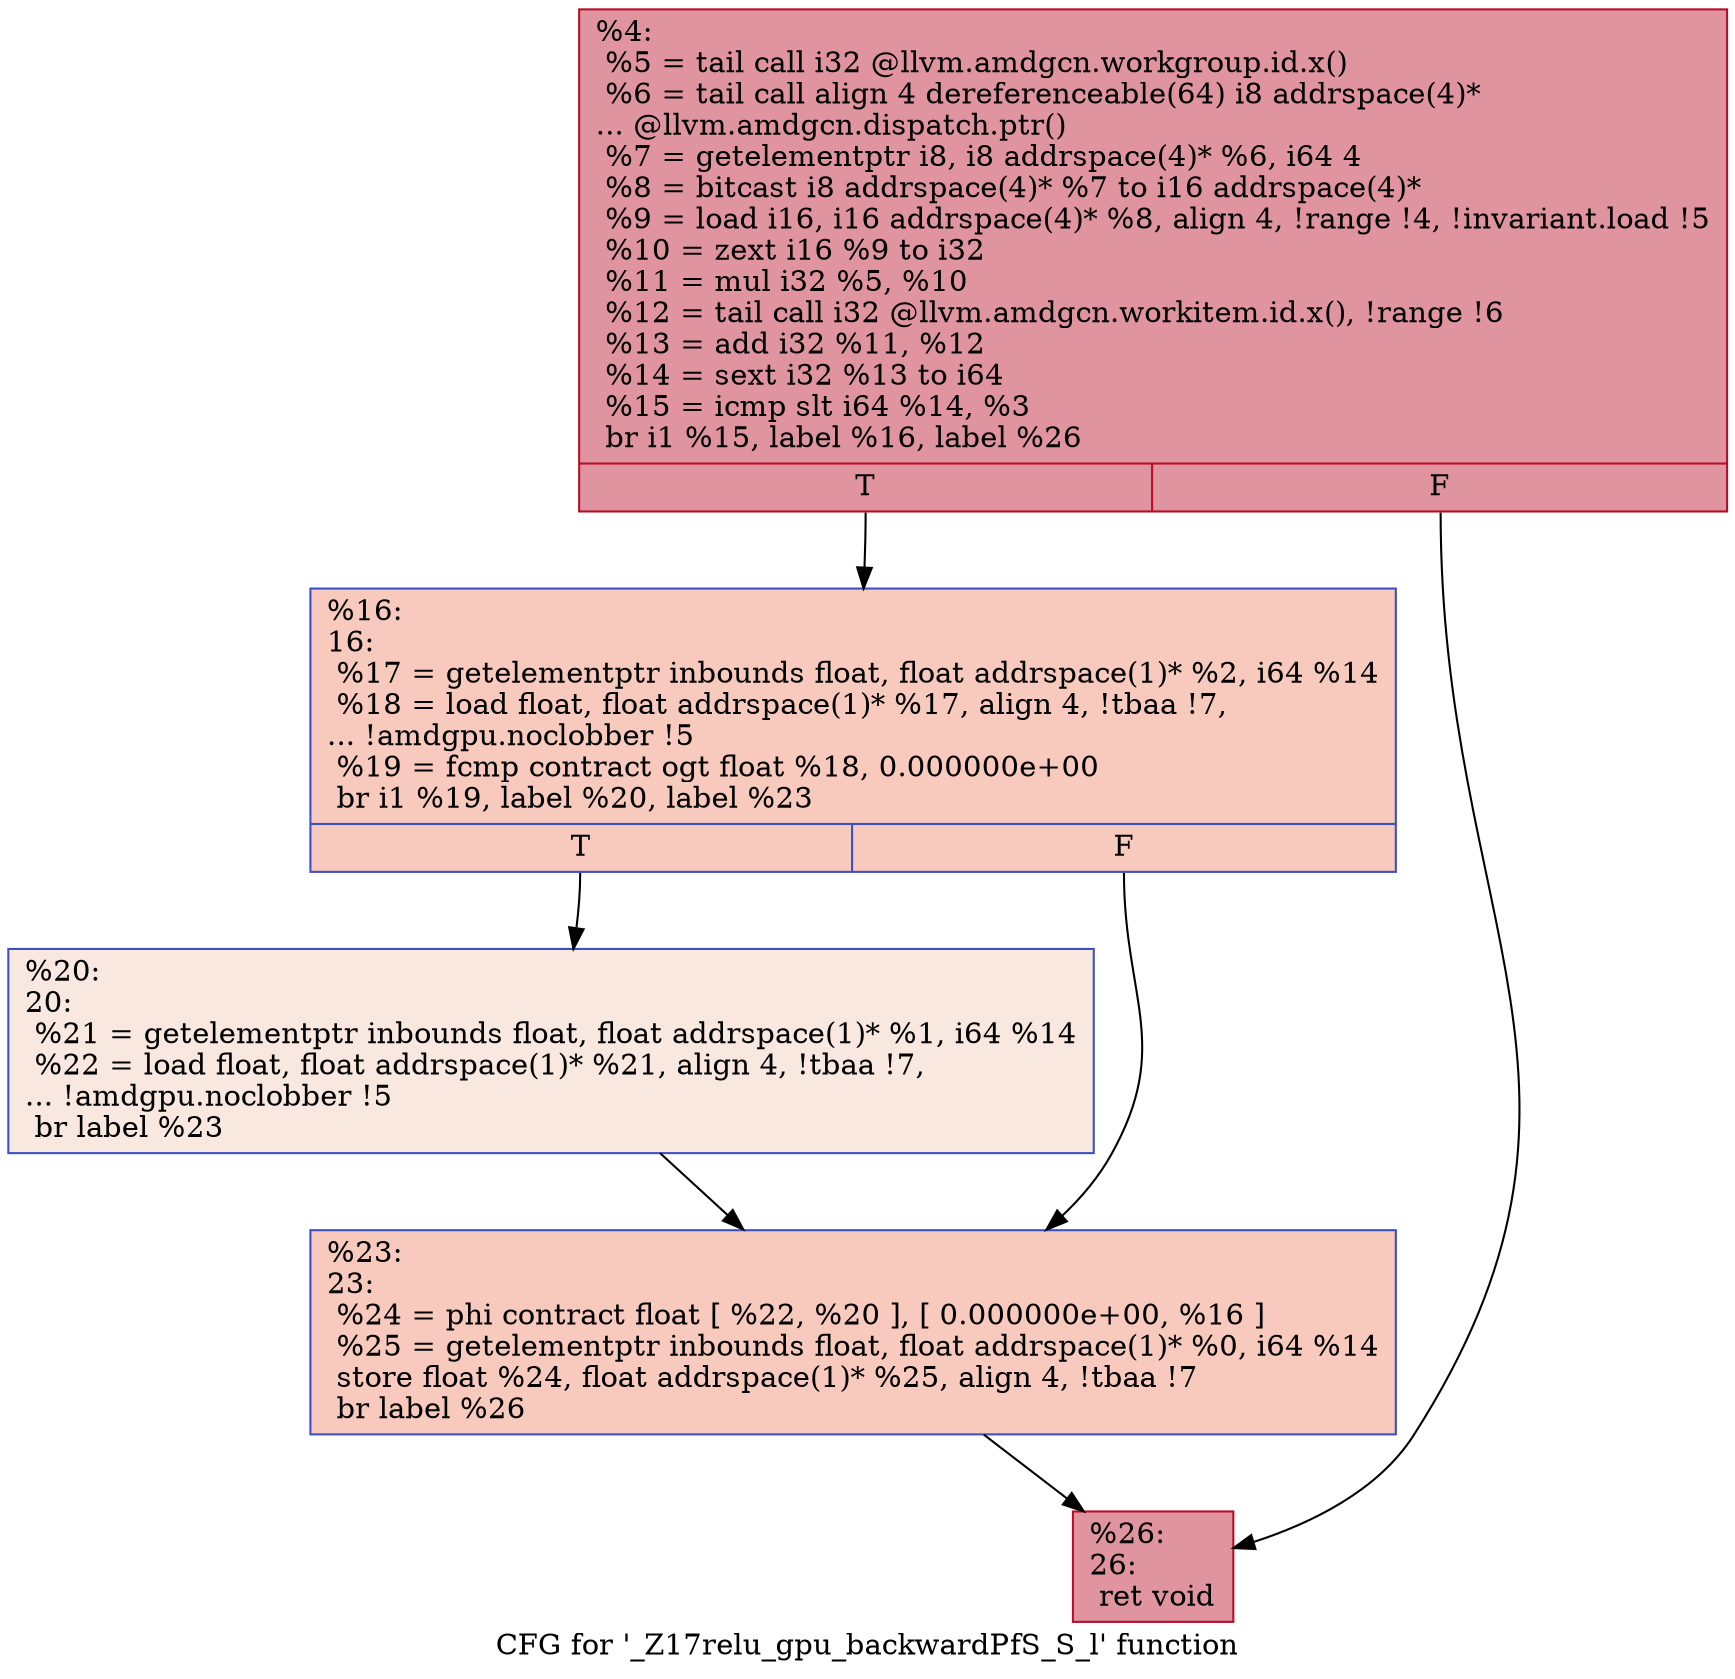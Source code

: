 digraph "CFG for '_Z17relu_gpu_backwardPfS_S_l' function" {
	label="CFG for '_Z17relu_gpu_backwardPfS_S_l' function";

	Node0x5d9f230 [shape=record,color="#b70d28ff", style=filled, fillcolor="#b70d2870",label="{%4:\l  %5 = tail call i32 @llvm.amdgcn.workgroup.id.x()\l  %6 = tail call align 4 dereferenceable(64) i8 addrspace(4)*\l... @llvm.amdgcn.dispatch.ptr()\l  %7 = getelementptr i8, i8 addrspace(4)* %6, i64 4\l  %8 = bitcast i8 addrspace(4)* %7 to i16 addrspace(4)*\l  %9 = load i16, i16 addrspace(4)* %8, align 4, !range !4, !invariant.load !5\l  %10 = zext i16 %9 to i32\l  %11 = mul i32 %5, %10\l  %12 = tail call i32 @llvm.amdgcn.workitem.id.x(), !range !6\l  %13 = add i32 %11, %12\l  %14 = sext i32 %13 to i64\l  %15 = icmp slt i64 %14, %3\l  br i1 %15, label %16, label %26\l|{<s0>T|<s1>F}}"];
	Node0x5d9f230:s0 -> Node0x5da11b0;
	Node0x5d9f230:s1 -> Node0x5da1240;
	Node0x5da11b0 [shape=record,color="#3d50c3ff", style=filled, fillcolor="#ef886b70",label="{%16:\l16:                                               \l  %17 = getelementptr inbounds float, float addrspace(1)* %2, i64 %14\l  %18 = load float, float addrspace(1)* %17, align 4, !tbaa !7,\l... !amdgpu.noclobber !5\l  %19 = fcmp contract ogt float %18, 0.000000e+00\l  br i1 %19, label %20, label %23\l|{<s0>T|<s1>F}}"];
	Node0x5da11b0:s0 -> Node0x5da27a0;
	Node0x5da11b0:s1 -> Node0x5da2830;
	Node0x5da27a0 [shape=record,color="#3d50c3ff", style=filled, fillcolor="#f1ccb870",label="{%20:\l20:                                               \l  %21 = getelementptr inbounds float, float addrspace(1)* %1, i64 %14\l  %22 = load float, float addrspace(1)* %21, align 4, !tbaa !7,\l... !amdgpu.noclobber !5\l  br label %23\l}"];
	Node0x5da27a0 -> Node0x5da2830;
	Node0x5da2830 [shape=record,color="#3d50c3ff", style=filled, fillcolor="#ef886b70",label="{%23:\l23:                                               \l  %24 = phi contract float [ %22, %20 ], [ 0.000000e+00, %16 ]\l  %25 = getelementptr inbounds float, float addrspace(1)* %0, i64 %14\l  store float %24, float addrspace(1)* %25, align 4, !tbaa !7\l  br label %26\l}"];
	Node0x5da2830 -> Node0x5da1240;
	Node0x5da1240 [shape=record,color="#b70d28ff", style=filled, fillcolor="#b70d2870",label="{%26:\l26:                                               \l  ret void\l}"];
}
